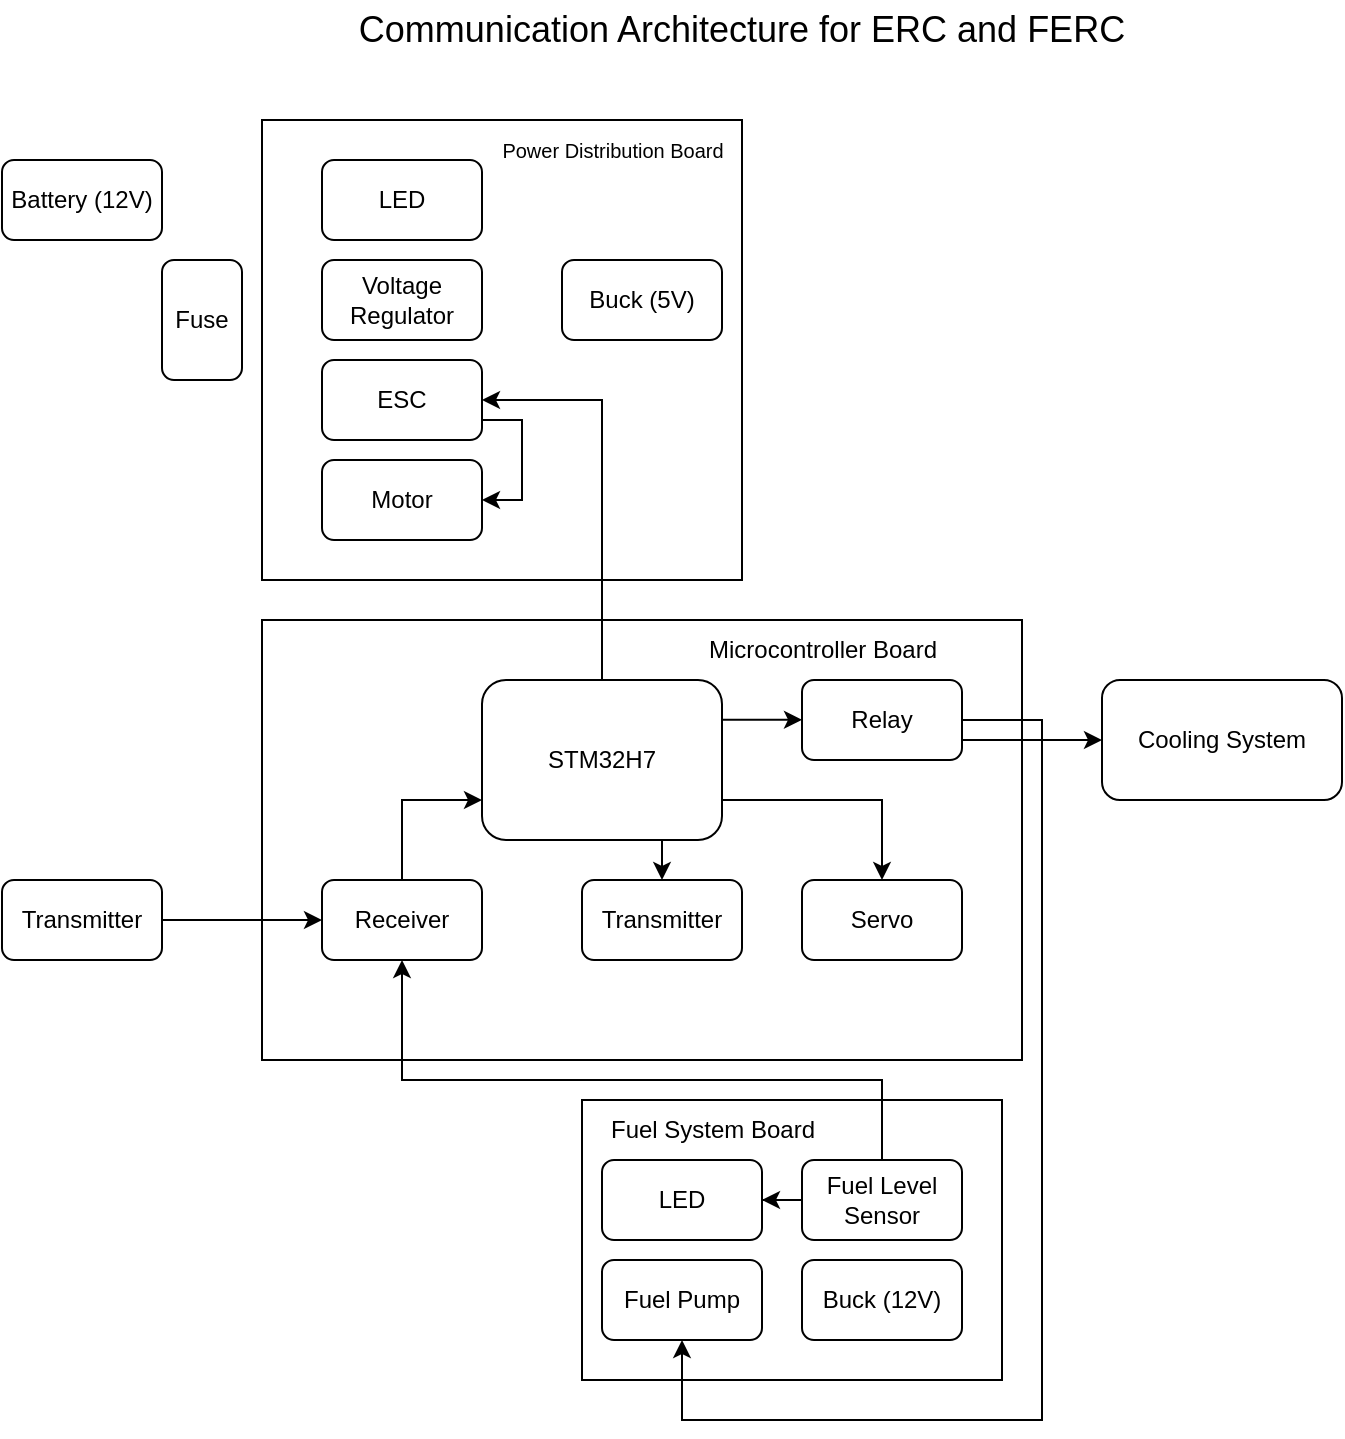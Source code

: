 <mxfile version="24.7.17">
  <diagram name="Page-1" id="i_1V_3LCrrf7nx3eIYEb">
    <mxGraphModel dx="1384" dy="568" grid="1" gridSize="10" guides="1" tooltips="1" connect="1" arrows="1" fold="1" page="1" pageScale="1" pageWidth="1100" pageHeight="850" math="0" shadow="0">
      <root>
        <mxCell id="0" />
        <mxCell id="1" parent="0" />
        <mxCell id="FwODbE6UjJbPgK21mreN-81" value="" style="whiteSpace=wrap;html=1;fillColor=none;" vertex="1" parent="1">
          <mxGeometry x="470" y="550" width="210" height="140" as="geometry" />
        </mxCell>
        <mxCell id="FwODbE6UjJbPgK21mreN-1" value="&lt;font style=&quot;font-size: 18px;&quot;&gt;Communication Architecture for ERC and FERC&lt;/font&gt;" style="text;html=1;align=center;verticalAlign=middle;whiteSpace=wrap;rounded=0;" vertex="1" parent="1">
          <mxGeometry x="250" width="600" height="30" as="geometry" />
        </mxCell>
        <mxCell id="FwODbE6UjJbPgK21mreN-51" value="Battery (12V)" style="rounded=1;whiteSpace=wrap;html=1;" vertex="1" parent="1">
          <mxGeometry x="180" y="80" width="80" height="40" as="geometry" />
        </mxCell>
        <mxCell id="FwODbE6UjJbPgK21mreN-52" value="" style="whiteSpace=wrap;html=1;fillColor=none;" vertex="1" parent="1">
          <mxGeometry x="310" y="60" width="240" height="230" as="geometry" />
        </mxCell>
        <mxCell id="FwODbE6UjJbPgK21mreN-54" value="LED" style="rounded=1;whiteSpace=wrap;html=1;" vertex="1" parent="1">
          <mxGeometry x="340" y="80" width="80" height="40" as="geometry" />
        </mxCell>
        <mxCell id="FwODbE6UjJbPgK21mreN-56" value="Fuse" style="rounded=1;whiteSpace=wrap;html=1;" vertex="1" parent="1">
          <mxGeometry x="260" y="130" width="40" height="60" as="geometry" />
        </mxCell>
        <mxCell id="FwODbE6UjJbPgK21mreN-58" value="Voltage Regulator" style="rounded=1;whiteSpace=wrap;html=1;" vertex="1" parent="1">
          <mxGeometry x="340" y="130" width="80" height="40" as="geometry" />
        </mxCell>
        <mxCell id="FwODbE6UjJbPgK21mreN-59" value="ESC" style="rounded=1;whiteSpace=wrap;html=1;" vertex="1" parent="1">
          <mxGeometry x="340" y="180" width="80" height="40" as="geometry" />
        </mxCell>
        <mxCell id="FwODbE6UjJbPgK21mreN-60" value="Motor" style="rounded=1;whiteSpace=wrap;html=1;" vertex="1" parent="1">
          <mxGeometry x="340" y="230" width="80" height="40" as="geometry" />
        </mxCell>
        <mxCell id="FwODbE6UjJbPgK21mreN-64" value="" style="endArrow=classic;html=1;rounded=0;exitX=1;exitY=0.75;exitDx=0;exitDy=0;entryX=1;entryY=0.5;entryDx=0;entryDy=0;" edge="1" parent="1" source="FwODbE6UjJbPgK21mreN-59" target="FwODbE6UjJbPgK21mreN-60">
          <mxGeometry width="50" height="50" relative="1" as="geometry">
            <mxPoint x="440" y="200" as="sourcePoint" />
            <mxPoint x="430" y="250" as="targetPoint" />
            <Array as="points">
              <mxPoint x="440" y="210" />
              <mxPoint x="440" y="250" />
            </Array>
          </mxGeometry>
        </mxCell>
        <mxCell id="FwODbE6UjJbPgK21mreN-65" value="&lt;font style=&quot;font-size: 10px;&quot;&gt;Power&amp;nbsp;&lt;/font&gt;&lt;span style=&quot;font-size: 10px; background-color: initial;&quot;&gt;Distribution&amp;nbsp;&lt;/span&gt;&lt;span style=&quot;font-size: 10px; background-color: initial;&quot;&gt;Board&lt;/span&gt;" style="text;html=1;align=center;verticalAlign=middle;resizable=0;points=[];autosize=1;strokeColor=none;fillColor=none;" vertex="1" parent="1">
          <mxGeometry x="420" y="60" width="130" height="30" as="geometry" />
        </mxCell>
        <mxCell id="FwODbE6UjJbPgK21mreN-66" value="Buck (5V)" style="rounded=1;whiteSpace=wrap;html=1;" vertex="1" parent="1">
          <mxGeometry x="460" y="130" width="80" height="40" as="geometry" />
        </mxCell>
        <mxCell id="FwODbE6UjJbPgK21mreN-67" value="" style="whiteSpace=wrap;html=1;fillColor=none;" vertex="1" parent="1">
          <mxGeometry x="310" y="310" width="380" height="220" as="geometry" />
        </mxCell>
        <mxCell id="FwODbE6UjJbPgK21mreN-95" style="edgeStyle=orthogonalEdgeStyle;rounded=0;orthogonalLoop=1;jettySize=auto;html=1;entryX=1;entryY=0.5;entryDx=0;entryDy=0;" edge="1" parent="1" source="FwODbE6UjJbPgK21mreN-68" target="FwODbE6UjJbPgK21mreN-59">
          <mxGeometry relative="1" as="geometry" />
        </mxCell>
        <mxCell id="FwODbE6UjJbPgK21mreN-68" value="STM32H7" style="rounded=1;whiteSpace=wrap;html=1;" vertex="1" parent="1">
          <mxGeometry x="420" y="340" width="120" height="80" as="geometry" />
        </mxCell>
        <mxCell id="FwODbE6UjJbPgK21mreN-71" value="" style="edgeStyle=orthogonalEdgeStyle;rounded=0;orthogonalLoop=1;jettySize=auto;html=1;entryX=0;entryY=0.75;entryDx=0;entryDy=0;exitX=0.5;exitY=0;exitDx=0;exitDy=0;" edge="1" parent="1" source="FwODbE6UjJbPgK21mreN-72" target="FwODbE6UjJbPgK21mreN-68">
          <mxGeometry relative="1" as="geometry">
            <mxPoint x="420" y="400" as="targetPoint" />
            <mxPoint x="170" y="440" as="sourcePoint" />
            <Array as="points">
              <mxPoint x="380" y="400" />
            </Array>
          </mxGeometry>
        </mxCell>
        <mxCell id="FwODbE6UjJbPgK21mreN-72" value="Receiver" style="rounded=1;whiteSpace=wrap;html=1;" vertex="1" parent="1">
          <mxGeometry x="340" y="440" width="80" height="40" as="geometry" />
        </mxCell>
        <mxCell id="FwODbE6UjJbPgK21mreN-73" value="Transmitter" style="rounded=1;whiteSpace=wrap;html=1;" vertex="1" parent="1">
          <mxGeometry x="470" y="440" width="80" height="40" as="geometry" />
        </mxCell>
        <mxCell id="FwODbE6UjJbPgK21mreN-74" value="" style="edgeStyle=none;orthogonalLoop=1;jettySize=auto;html=1;rounded=0;exitX=0.75;exitY=1;exitDx=0;exitDy=0;entryX=0.5;entryY=0;entryDx=0;entryDy=0;" edge="1" parent="1" source="FwODbE6UjJbPgK21mreN-68" target="FwODbE6UjJbPgK21mreN-73">
          <mxGeometry width="100" relative="1" as="geometry">
            <mxPoint x="550" y="430" as="sourcePoint" />
            <mxPoint x="520" y="430" as="targetPoint" />
            <Array as="points">
              <mxPoint x="510" y="430" />
            </Array>
          </mxGeometry>
        </mxCell>
        <mxCell id="FwODbE6UjJbPgK21mreN-75" value="Servo" style="rounded=1;whiteSpace=wrap;html=1;" vertex="1" parent="1">
          <mxGeometry x="580" y="440" width="80" height="40" as="geometry" />
        </mxCell>
        <mxCell id="FwODbE6UjJbPgK21mreN-76" value="" style="edgeStyle=none;orthogonalLoop=1;jettySize=auto;html=1;rounded=0;exitX=1;exitY=0.75;exitDx=0;exitDy=0;entryX=0.5;entryY=0;entryDx=0;entryDy=0;" edge="1" parent="1" source="FwODbE6UjJbPgK21mreN-68" target="FwODbE6UjJbPgK21mreN-75">
          <mxGeometry width="100" relative="1" as="geometry">
            <mxPoint x="570" y="380" as="sourcePoint" />
            <mxPoint x="670" y="380" as="targetPoint" />
            <Array as="points">
              <mxPoint x="620" y="400" />
            </Array>
          </mxGeometry>
        </mxCell>
        <mxCell id="FwODbE6UjJbPgK21mreN-77" value="" style="edgeStyle=none;orthogonalLoop=1;jettySize=auto;html=1;rounded=0;exitX=1;exitY=0.75;exitDx=0;exitDy=0;" edge="1" parent="1">
          <mxGeometry width="100" relative="1" as="geometry">
            <mxPoint x="540" y="359.88" as="sourcePoint" />
            <mxPoint x="580" y="359.88" as="targetPoint" />
            <Array as="points" />
          </mxGeometry>
        </mxCell>
        <mxCell id="FwODbE6UjJbPgK21mreN-78" value="Relay" style="rounded=1;whiteSpace=wrap;html=1;" vertex="1" parent="1">
          <mxGeometry x="580" y="340" width="80" height="40" as="geometry" />
        </mxCell>
        <mxCell id="FwODbE6UjJbPgK21mreN-79" value="Microcontroller Board" style="text;html=1;align=center;verticalAlign=middle;resizable=0;points=[];autosize=1;strokeColor=none;fillColor=none;" vertex="1" parent="1">
          <mxGeometry x="520" y="310" width="140" height="30" as="geometry" />
        </mxCell>
        <mxCell id="FwODbE6UjJbPgK21mreN-82" value="LED" style="rounded=1;whiteSpace=wrap;html=1;" vertex="1" parent="1">
          <mxGeometry x="480" y="580" width="80" height="40" as="geometry" />
        </mxCell>
        <mxCell id="FwODbE6UjJbPgK21mreN-83" value="Fuel Pump" style="rounded=1;whiteSpace=wrap;html=1;" vertex="1" parent="1">
          <mxGeometry x="480" y="630" width="80" height="40" as="geometry" />
        </mxCell>
        <mxCell id="FwODbE6UjJbPgK21mreN-84" value="" style="edgeStyle=none;orthogonalLoop=1;jettySize=auto;html=1;rounded=0;exitX=1;exitY=0.5;exitDx=0;exitDy=0;entryX=0.5;entryY=1;entryDx=0;entryDy=0;" edge="1" parent="1" source="FwODbE6UjJbPgK21mreN-78" target="FwODbE6UjJbPgK21mreN-83">
          <mxGeometry width="100" relative="1" as="geometry">
            <mxPoint x="650" y="490" as="sourcePoint" />
            <mxPoint x="700" y="650" as="targetPoint" />
            <Array as="points">
              <mxPoint x="700" y="360" />
              <mxPoint x="700" y="540" />
              <mxPoint x="700" y="710" />
              <mxPoint x="520" y="710" />
            </Array>
          </mxGeometry>
        </mxCell>
        <mxCell id="FwODbE6UjJbPgK21mreN-85" value="" style="edgeStyle=none;orthogonalLoop=1;jettySize=auto;html=1;rounded=0;exitX=1;exitY=0.5;exitDx=0;exitDy=0;entryX=0;entryY=0.5;entryDx=0;entryDy=0;" edge="1" parent="1" target="FwODbE6UjJbPgK21mreN-86">
          <mxGeometry width="100" relative="1" as="geometry">
            <mxPoint x="660" y="370" as="sourcePoint" />
            <mxPoint x="770" y="530" as="targetPoint" />
            <Array as="points" />
          </mxGeometry>
        </mxCell>
        <mxCell id="FwODbE6UjJbPgK21mreN-86" value="Cooling System" style="rounded=1;whiteSpace=wrap;html=1;" vertex="1" parent="1">
          <mxGeometry x="730" y="340" width="120" height="60" as="geometry" />
        </mxCell>
        <mxCell id="FwODbE6UjJbPgK21mreN-88" value="Fuel System Board" style="text;html=1;align=center;verticalAlign=middle;resizable=0;points=[];autosize=1;strokeColor=none;fillColor=none;" vertex="1" parent="1">
          <mxGeometry x="470" y="550" width="130" height="30" as="geometry" />
        </mxCell>
        <mxCell id="FwODbE6UjJbPgK21mreN-98" style="edgeStyle=orthogonalEdgeStyle;rounded=0;orthogonalLoop=1;jettySize=auto;html=1;entryX=0.5;entryY=1;entryDx=0;entryDy=0;" edge="1" parent="1" source="FwODbE6UjJbPgK21mreN-90" target="FwODbE6UjJbPgK21mreN-72">
          <mxGeometry relative="1" as="geometry">
            <Array as="points">
              <mxPoint x="620" y="540" />
              <mxPoint x="380" y="540" />
            </Array>
          </mxGeometry>
        </mxCell>
        <mxCell id="FwODbE6UjJbPgK21mreN-101" style="edgeStyle=orthogonalEdgeStyle;rounded=0;orthogonalLoop=1;jettySize=auto;html=1;entryX=1;entryY=0.5;entryDx=0;entryDy=0;" edge="1" parent="1" source="FwODbE6UjJbPgK21mreN-90" target="FwODbE6UjJbPgK21mreN-82">
          <mxGeometry relative="1" as="geometry" />
        </mxCell>
        <mxCell id="FwODbE6UjJbPgK21mreN-90" value="Fuel Level Sensor" style="rounded=1;whiteSpace=wrap;html=1;" vertex="1" parent="1">
          <mxGeometry x="580" y="580" width="80" height="40" as="geometry" />
        </mxCell>
        <mxCell id="FwODbE6UjJbPgK21mreN-91" value="Buck (12V)" style="rounded=1;whiteSpace=wrap;html=1;" vertex="1" parent="1">
          <mxGeometry x="580" y="630" width="80" height="40" as="geometry" />
        </mxCell>
        <mxCell id="FwODbE6UjJbPgK21mreN-92" value="" style="edgeStyle=none;rounded=0;orthogonalLoop=1;jettySize=auto;html=1;" edge="1" parent="1" source="FwODbE6UjJbPgK21mreN-93" target="FwODbE6UjJbPgK21mreN-72">
          <mxGeometry relative="1" as="geometry" />
        </mxCell>
        <mxCell id="FwODbE6UjJbPgK21mreN-93" value="Transmitter" style="rounded=1;whiteSpace=wrap;html=1;" vertex="1" parent="1">
          <mxGeometry x="180" y="440" width="80" height="40" as="geometry" />
        </mxCell>
      </root>
    </mxGraphModel>
  </diagram>
</mxfile>
